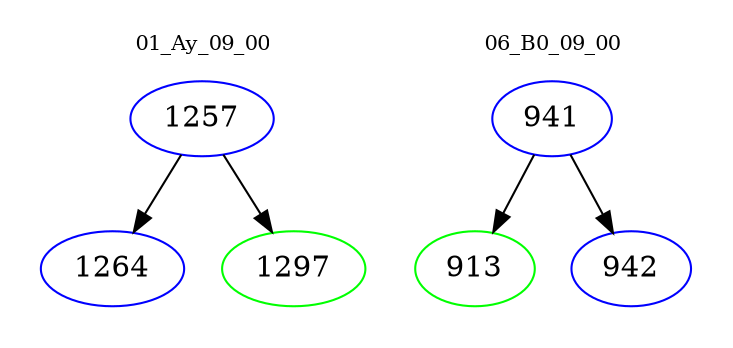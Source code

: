 digraph{
subgraph cluster_0 {
color = white
label = "01_Ay_09_00";
fontsize=10;
T0_1257 [label="1257", color="blue"]
T0_1257 -> T0_1264 [color="black"]
T0_1264 [label="1264", color="blue"]
T0_1257 -> T0_1297 [color="black"]
T0_1297 [label="1297", color="green"]
}
subgraph cluster_1 {
color = white
label = "06_B0_09_00";
fontsize=10;
T1_941 [label="941", color="blue"]
T1_941 -> T1_913 [color="black"]
T1_913 [label="913", color="green"]
T1_941 -> T1_942 [color="black"]
T1_942 [label="942", color="blue"]
}
}
